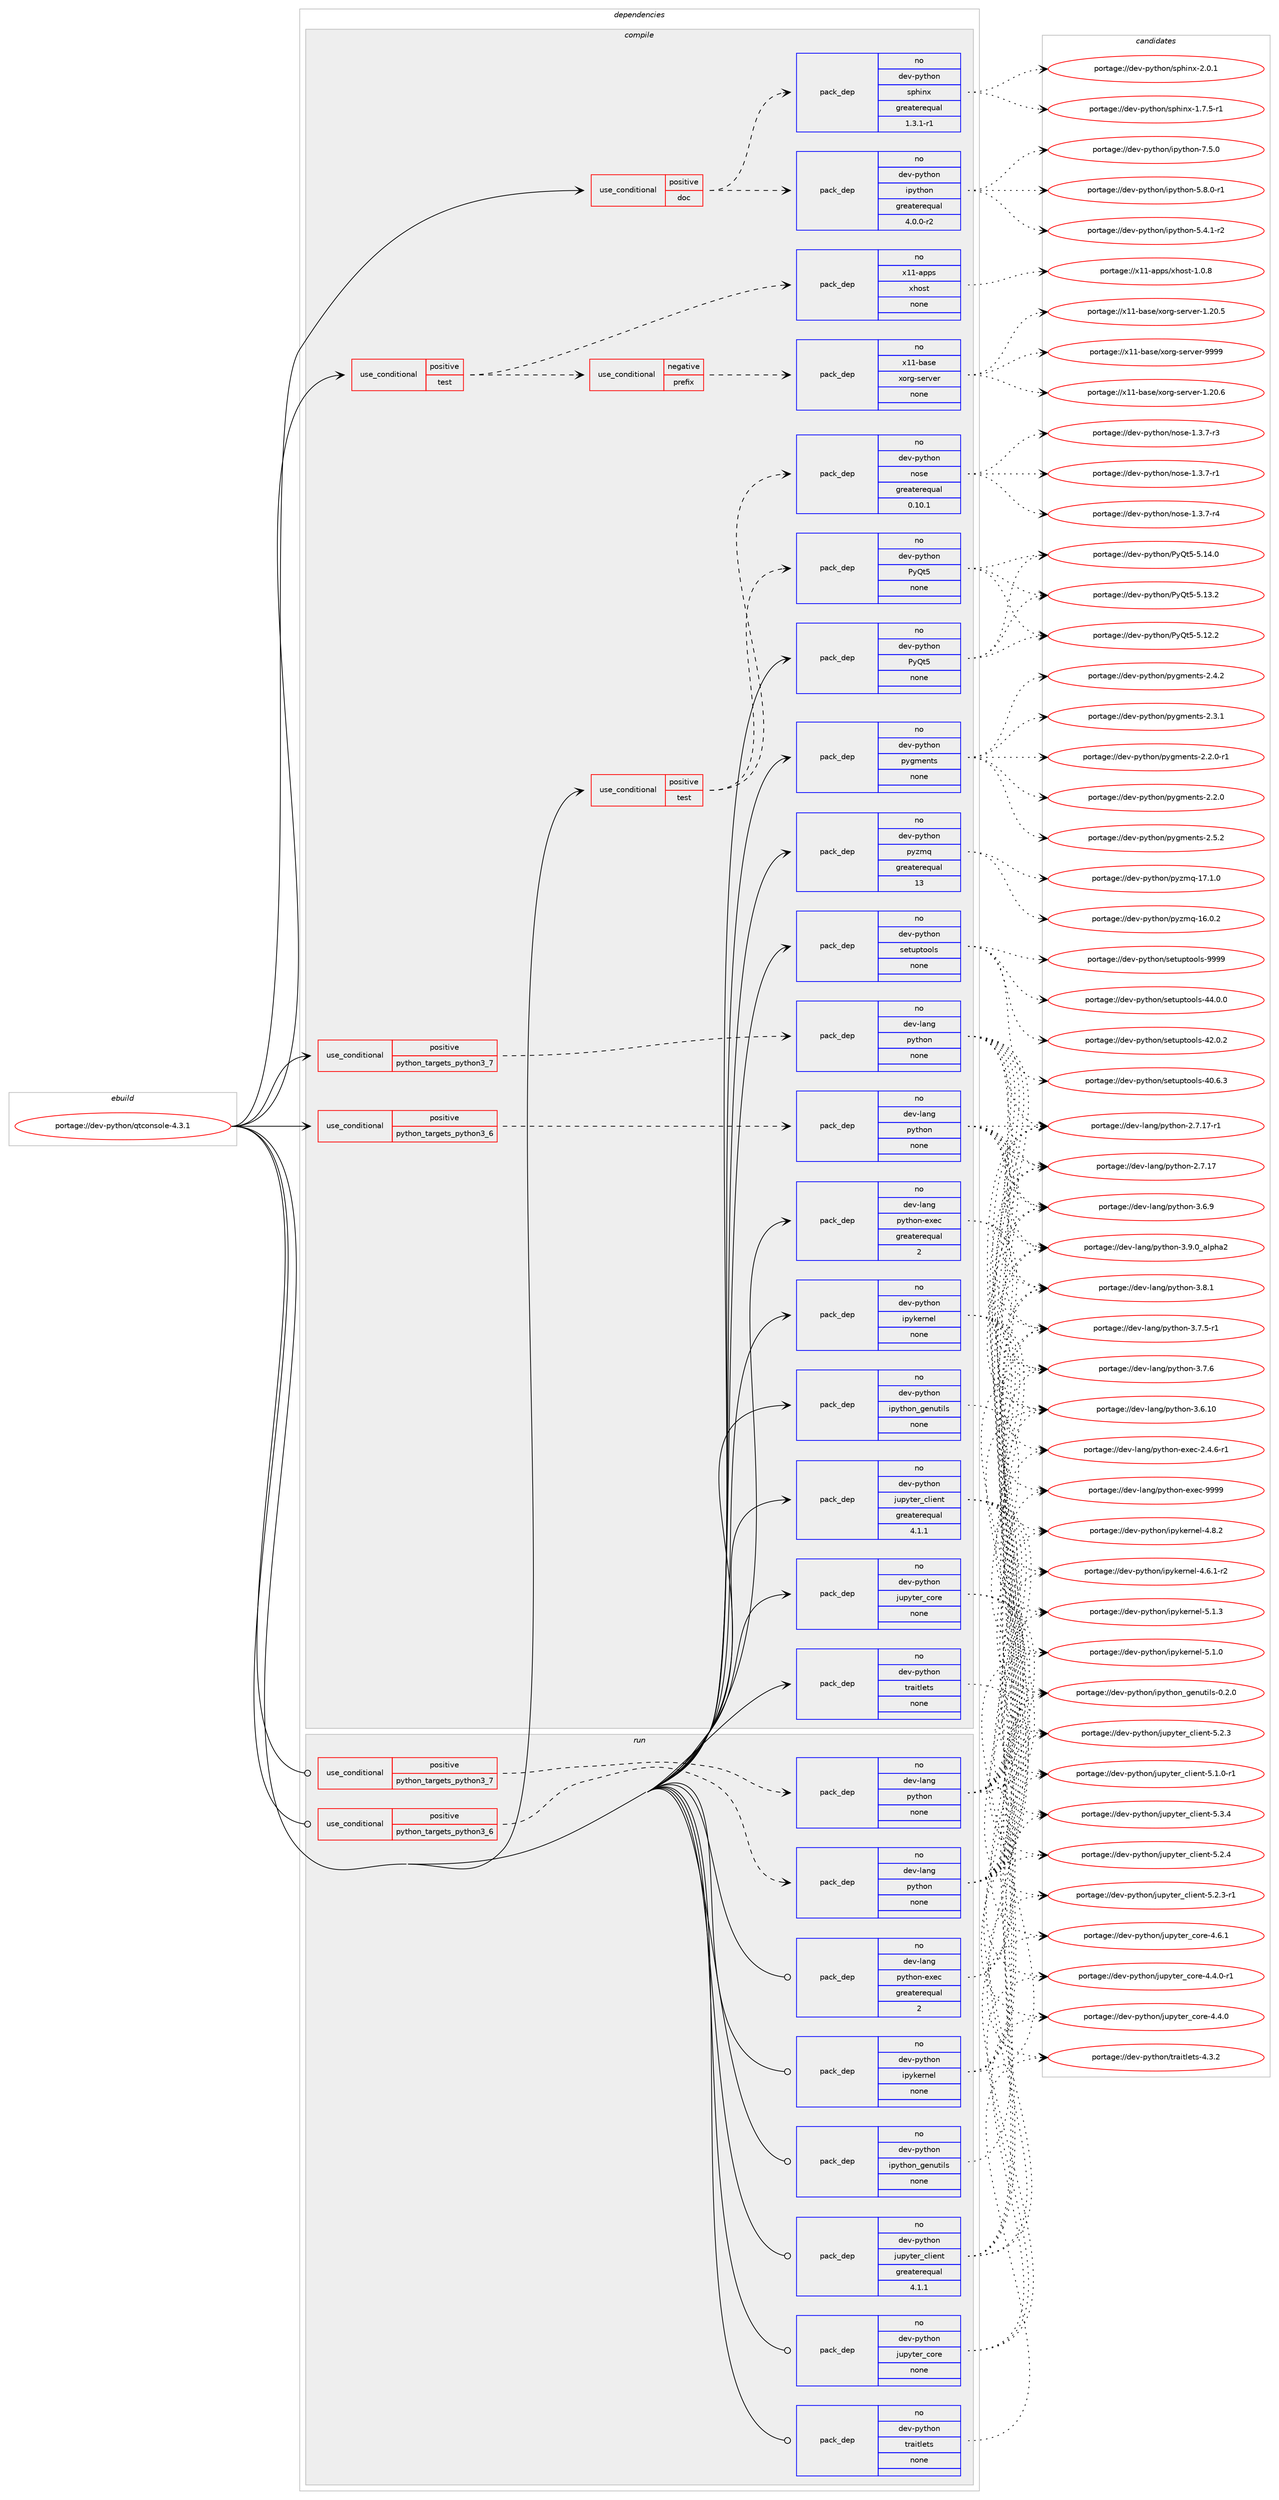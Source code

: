 digraph prolog {

# *************
# Graph options
# *************

newrank=true;
concentrate=true;
compound=true;
graph [rankdir=LR,fontname=Helvetica,fontsize=10,ranksep=1.5];#, ranksep=2.5, nodesep=0.2];
edge  [arrowhead=vee];
node  [fontname=Helvetica,fontsize=10];

# **********
# The ebuild
# **********

subgraph cluster_leftcol {
color=gray;
rank=same;
label=<<i>ebuild</i>>;
id [label="portage://dev-python/qtconsole-4.3.1", color=red, width=4, href="../dev-python/qtconsole-4.3.1.svg"];
}

# ****************
# The dependencies
# ****************

subgraph cluster_midcol {
color=gray;
label=<<i>dependencies</i>>;
subgraph cluster_compile {
fillcolor="#eeeeee";
style=filled;
label=<<i>compile</i>>;
subgraph cond107028 {
dependency429204 [label=<<TABLE BORDER="0" CELLBORDER="1" CELLSPACING="0" CELLPADDING="4"><TR><TD ROWSPAN="3" CELLPADDING="10">use_conditional</TD></TR><TR><TD>positive</TD></TR><TR><TD>doc</TD></TR></TABLE>>, shape=none, color=red];
subgraph pack317275 {
dependency429205 [label=<<TABLE BORDER="0" CELLBORDER="1" CELLSPACING="0" CELLPADDING="4" WIDTH="220"><TR><TD ROWSPAN="6" CELLPADDING="30">pack_dep</TD></TR><TR><TD WIDTH="110">no</TD></TR><TR><TD>dev-python</TD></TR><TR><TD>ipython</TD></TR><TR><TD>greaterequal</TD></TR><TR><TD>4.0.0-r2</TD></TR></TABLE>>, shape=none, color=blue];
}
dependency429204:e -> dependency429205:w [weight=20,style="dashed",arrowhead="vee"];
subgraph pack317276 {
dependency429206 [label=<<TABLE BORDER="0" CELLBORDER="1" CELLSPACING="0" CELLPADDING="4" WIDTH="220"><TR><TD ROWSPAN="6" CELLPADDING="30">pack_dep</TD></TR><TR><TD WIDTH="110">no</TD></TR><TR><TD>dev-python</TD></TR><TR><TD>sphinx</TD></TR><TR><TD>greaterequal</TD></TR><TR><TD>1.3.1-r1</TD></TR></TABLE>>, shape=none, color=blue];
}
dependency429204:e -> dependency429206:w [weight=20,style="dashed",arrowhead="vee"];
}
id:e -> dependency429204:w [weight=20,style="solid",arrowhead="vee"];
subgraph cond107029 {
dependency429207 [label=<<TABLE BORDER="0" CELLBORDER="1" CELLSPACING="0" CELLPADDING="4"><TR><TD ROWSPAN="3" CELLPADDING="10">use_conditional</TD></TR><TR><TD>positive</TD></TR><TR><TD>python_targets_python3_6</TD></TR></TABLE>>, shape=none, color=red];
subgraph pack317277 {
dependency429208 [label=<<TABLE BORDER="0" CELLBORDER="1" CELLSPACING="0" CELLPADDING="4" WIDTH="220"><TR><TD ROWSPAN="6" CELLPADDING="30">pack_dep</TD></TR><TR><TD WIDTH="110">no</TD></TR><TR><TD>dev-lang</TD></TR><TR><TD>python</TD></TR><TR><TD>none</TD></TR><TR><TD></TD></TR></TABLE>>, shape=none, color=blue];
}
dependency429207:e -> dependency429208:w [weight=20,style="dashed",arrowhead="vee"];
}
id:e -> dependency429207:w [weight=20,style="solid",arrowhead="vee"];
subgraph cond107030 {
dependency429209 [label=<<TABLE BORDER="0" CELLBORDER="1" CELLSPACING="0" CELLPADDING="4"><TR><TD ROWSPAN="3" CELLPADDING="10">use_conditional</TD></TR><TR><TD>positive</TD></TR><TR><TD>python_targets_python3_7</TD></TR></TABLE>>, shape=none, color=red];
subgraph pack317278 {
dependency429210 [label=<<TABLE BORDER="0" CELLBORDER="1" CELLSPACING="0" CELLPADDING="4" WIDTH="220"><TR><TD ROWSPAN="6" CELLPADDING="30">pack_dep</TD></TR><TR><TD WIDTH="110">no</TD></TR><TR><TD>dev-lang</TD></TR><TR><TD>python</TD></TR><TR><TD>none</TD></TR><TR><TD></TD></TR></TABLE>>, shape=none, color=blue];
}
dependency429209:e -> dependency429210:w [weight=20,style="dashed",arrowhead="vee"];
}
id:e -> dependency429209:w [weight=20,style="solid",arrowhead="vee"];
subgraph cond107031 {
dependency429211 [label=<<TABLE BORDER="0" CELLBORDER="1" CELLSPACING="0" CELLPADDING="4"><TR><TD ROWSPAN="3" CELLPADDING="10">use_conditional</TD></TR><TR><TD>positive</TD></TR><TR><TD>test</TD></TR></TABLE>>, shape=none, color=red];
subgraph cond107032 {
dependency429212 [label=<<TABLE BORDER="0" CELLBORDER="1" CELLSPACING="0" CELLPADDING="4"><TR><TD ROWSPAN="3" CELLPADDING="10">use_conditional</TD></TR><TR><TD>negative</TD></TR><TR><TD>prefix</TD></TR></TABLE>>, shape=none, color=red];
subgraph pack317279 {
dependency429213 [label=<<TABLE BORDER="0" CELLBORDER="1" CELLSPACING="0" CELLPADDING="4" WIDTH="220"><TR><TD ROWSPAN="6" CELLPADDING="30">pack_dep</TD></TR><TR><TD WIDTH="110">no</TD></TR><TR><TD>x11-base</TD></TR><TR><TD>xorg-server</TD></TR><TR><TD>none</TD></TR><TR><TD></TD></TR></TABLE>>, shape=none, color=blue];
}
dependency429212:e -> dependency429213:w [weight=20,style="dashed",arrowhead="vee"];
}
dependency429211:e -> dependency429212:w [weight=20,style="dashed",arrowhead="vee"];
subgraph pack317280 {
dependency429214 [label=<<TABLE BORDER="0" CELLBORDER="1" CELLSPACING="0" CELLPADDING="4" WIDTH="220"><TR><TD ROWSPAN="6" CELLPADDING="30">pack_dep</TD></TR><TR><TD WIDTH="110">no</TD></TR><TR><TD>x11-apps</TD></TR><TR><TD>xhost</TD></TR><TR><TD>none</TD></TR><TR><TD></TD></TR></TABLE>>, shape=none, color=blue];
}
dependency429211:e -> dependency429214:w [weight=20,style="dashed",arrowhead="vee"];
}
id:e -> dependency429211:w [weight=20,style="solid",arrowhead="vee"];
subgraph cond107033 {
dependency429215 [label=<<TABLE BORDER="0" CELLBORDER="1" CELLSPACING="0" CELLPADDING="4"><TR><TD ROWSPAN="3" CELLPADDING="10">use_conditional</TD></TR><TR><TD>positive</TD></TR><TR><TD>test</TD></TR></TABLE>>, shape=none, color=red];
subgraph pack317281 {
dependency429216 [label=<<TABLE BORDER="0" CELLBORDER="1" CELLSPACING="0" CELLPADDING="4" WIDTH="220"><TR><TD ROWSPAN="6" CELLPADDING="30">pack_dep</TD></TR><TR><TD WIDTH="110">no</TD></TR><TR><TD>dev-python</TD></TR><TR><TD>nose</TD></TR><TR><TD>greaterequal</TD></TR><TR><TD>0.10.1</TD></TR></TABLE>>, shape=none, color=blue];
}
dependency429215:e -> dependency429216:w [weight=20,style="dashed",arrowhead="vee"];
subgraph pack317282 {
dependency429217 [label=<<TABLE BORDER="0" CELLBORDER="1" CELLSPACING="0" CELLPADDING="4" WIDTH="220"><TR><TD ROWSPAN="6" CELLPADDING="30">pack_dep</TD></TR><TR><TD WIDTH="110">no</TD></TR><TR><TD>dev-python</TD></TR><TR><TD>PyQt5</TD></TR><TR><TD>none</TD></TR><TR><TD></TD></TR></TABLE>>, shape=none, color=blue];
}
dependency429215:e -> dependency429217:w [weight=20,style="dashed",arrowhead="vee"];
}
id:e -> dependency429215:w [weight=20,style="solid",arrowhead="vee"];
subgraph pack317283 {
dependency429218 [label=<<TABLE BORDER="0" CELLBORDER="1" CELLSPACING="0" CELLPADDING="4" WIDTH="220"><TR><TD ROWSPAN="6" CELLPADDING="30">pack_dep</TD></TR><TR><TD WIDTH="110">no</TD></TR><TR><TD>dev-lang</TD></TR><TR><TD>python-exec</TD></TR><TR><TD>greaterequal</TD></TR><TR><TD>2</TD></TR></TABLE>>, shape=none, color=blue];
}
id:e -> dependency429218:w [weight=20,style="solid",arrowhead="vee"];
subgraph pack317284 {
dependency429219 [label=<<TABLE BORDER="0" CELLBORDER="1" CELLSPACING="0" CELLPADDING="4" WIDTH="220"><TR><TD ROWSPAN="6" CELLPADDING="30">pack_dep</TD></TR><TR><TD WIDTH="110">no</TD></TR><TR><TD>dev-python</TD></TR><TR><TD>PyQt5</TD></TR><TR><TD>none</TD></TR><TR><TD></TD></TR></TABLE>>, shape=none, color=blue];
}
id:e -> dependency429219:w [weight=20,style="solid",arrowhead="vee"];
subgraph pack317285 {
dependency429220 [label=<<TABLE BORDER="0" CELLBORDER="1" CELLSPACING="0" CELLPADDING="4" WIDTH="220"><TR><TD ROWSPAN="6" CELLPADDING="30">pack_dep</TD></TR><TR><TD WIDTH="110">no</TD></TR><TR><TD>dev-python</TD></TR><TR><TD>ipykernel</TD></TR><TR><TD>none</TD></TR><TR><TD></TD></TR></TABLE>>, shape=none, color=blue];
}
id:e -> dependency429220:w [weight=20,style="solid",arrowhead="vee"];
subgraph pack317286 {
dependency429221 [label=<<TABLE BORDER="0" CELLBORDER="1" CELLSPACING="0" CELLPADDING="4" WIDTH="220"><TR><TD ROWSPAN="6" CELLPADDING="30">pack_dep</TD></TR><TR><TD WIDTH="110">no</TD></TR><TR><TD>dev-python</TD></TR><TR><TD>ipython_genutils</TD></TR><TR><TD>none</TD></TR><TR><TD></TD></TR></TABLE>>, shape=none, color=blue];
}
id:e -> dependency429221:w [weight=20,style="solid",arrowhead="vee"];
subgraph pack317287 {
dependency429222 [label=<<TABLE BORDER="0" CELLBORDER="1" CELLSPACING="0" CELLPADDING="4" WIDTH="220"><TR><TD ROWSPAN="6" CELLPADDING="30">pack_dep</TD></TR><TR><TD WIDTH="110">no</TD></TR><TR><TD>dev-python</TD></TR><TR><TD>jupyter_client</TD></TR><TR><TD>greaterequal</TD></TR><TR><TD>4.1.1</TD></TR></TABLE>>, shape=none, color=blue];
}
id:e -> dependency429222:w [weight=20,style="solid",arrowhead="vee"];
subgraph pack317288 {
dependency429223 [label=<<TABLE BORDER="0" CELLBORDER="1" CELLSPACING="0" CELLPADDING="4" WIDTH="220"><TR><TD ROWSPAN="6" CELLPADDING="30">pack_dep</TD></TR><TR><TD WIDTH="110">no</TD></TR><TR><TD>dev-python</TD></TR><TR><TD>jupyter_core</TD></TR><TR><TD>none</TD></TR><TR><TD></TD></TR></TABLE>>, shape=none, color=blue];
}
id:e -> dependency429223:w [weight=20,style="solid",arrowhead="vee"];
subgraph pack317289 {
dependency429224 [label=<<TABLE BORDER="0" CELLBORDER="1" CELLSPACING="0" CELLPADDING="4" WIDTH="220"><TR><TD ROWSPAN="6" CELLPADDING="30">pack_dep</TD></TR><TR><TD WIDTH="110">no</TD></TR><TR><TD>dev-python</TD></TR><TR><TD>pygments</TD></TR><TR><TD>none</TD></TR><TR><TD></TD></TR></TABLE>>, shape=none, color=blue];
}
id:e -> dependency429224:w [weight=20,style="solid",arrowhead="vee"];
subgraph pack317290 {
dependency429225 [label=<<TABLE BORDER="0" CELLBORDER="1" CELLSPACING="0" CELLPADDING="4" WIDTH="220"><TR><TD ROWSPAN="6" CELLPADDING="30">pack_dep</TD></TR><TR><TD WIDTH="110">no</TD></TR><TR><TD>dev-python</TD></TR><TR><TD>pyzmq</TD></TR><TR><TD>greaterequal</TD></TR><TR><TD>13</TD></TR></TABLE>>, shape=none, color=blue];
}
id:e -> dependency429225:w [weight=20,style="solid",arrowhead="vee"];
subgraph pack317291 {
dependency429226 [label=<<TABLE BORDER="0" CELLBORDER="1" CELLSPACING="0" CELLPADDING="4" WIDTH="220"><TR><TD ROWSPAN="6" CELLPADDING="30">pack_dep</TD></TR><TR><TD WIDTH="110">no</TD></TR><TR><TD>dev-python</TD></TR><TR><TD>setuptools</TD></TR><TR><TD>none</TD></TR><TR><TD></TD></TR></TABLE>>, shape=none, color=blue];
}
id:e -> dependency429226:w [weight=20,style="solid",arrowhead="vee"];
subgraph pack317292 {
dependency429227 [label=<<TABLE BORDER="0" CELLBORDER="1" CELLSPACING="0" CELLPADDING="4" WIDTH="220"><TR><TD ROWSPAN="6" CELLPADDING="30">pack_dep</TD></TR><TR><TD WIDTH="110">no</TD></TR><TR><TD>dev-python</TD></TR><TR><TD>traitlets</TD></TR><TR><TD>none</TD></TR><TR><TD></TD></TR></TABLE>>, shape=none, color=blue];
}
id:e -> dependency429227:w [weight=20,style="solid",arrowhead="vee"];
}
subgraph cluster_compileandrun {
fillcolor="#eeeeee";
style=filled;
label=<<i>compile and run</i>>;
}
subgraph cluster_run {
fillcolor="#eeeeee";
style=filled;
label=<<i>run</i>>;
subgraph cond107034 {
dependency429228 [label=<<TABLE BORDER="0" CELLBORDER="1" CELLSPACING="0" CELLPADDING="4"><TR><TD ROWSPAN="3" CELLPADDING="10">use_conditional</TD></TR><TR><TD>positive</TD></TR><TR><TD>python_targets_python3_6</TD></TR></TABLE>>, shape=none, color=red];
subgraph pack317293 {
dependency429229 [label=<<TABLE BORDER="0" CELLBORDER="1" CELLSPACING="0" CELLPADDING="4" WIDTH="220"><TR><TD ROWSPAN="6" CELLPADDING="30">pack_dep</TD></TR><TR><TD WIDTH="110">no</TD></TR><TR><TD>dev-lang</TD></TR><TR><TD>python</TD></TR><TR><TD>none</TD></TR><TR><TD></TD></TR></TABLE>>, shape=none, color=blue];
}
dependency429228:e -> dependency429229:w [weight=20,style="dashed",arrowhead="vee"];
}
id:e -> dependency429228:w [weight=20,style="solid",arrowhead="odot"];
subgraph cond107035 {
dependency429230 [label=<<TABLE BORDER="0" CELLBORDER="1" CELLSPACING="0" CELLPADDING="4"><TR><TD ROWSPAN="3" CELLPADDING="10">use_conditional</TD></TR><TR><TD>positive</TD></TR><TR><TD>python_targets_python3_7</TD></TR></TABLE>>, shape=none, color=red];
subgraph pack317294 {
dependency429231 [label=<<TABLE BORDER="0" CELLBORDER="1" CELLSPACING="0" CELLPADDING="4" WIDTH="220"><TR><TD ROWSPAN="6" CELLPADDING="30">pack_dep</TD></TR><TR><TD WIDTH="110">no</TD></TR><TR><TD>dev-lang</TD></TR><TR><TD>python</TD></TR><TR><TD>none</TD></TR><TR><TD></TD></TR></TABLE>>, shape=none, color=blue];
}
dependency429230:e -> dependency429231:w [weight=20,style="dashed",arrowhead="vee"];
}
id:e -> dependency429230:w [weight=20,style="solid",arrowhead="odot"];
subgraph pack317295 {
dependency429232 [label=<<TABLE BORDER="0" CELLBORDER="1" CELLSPACING="0" CELLPADDING="4" WIDTH="220"><TR><TD ROWSPAN="6" CELLPADDING="30">pack_dep</TD></TR><TR><TD WIDTH="110">no</TD></TR><TR><TD>dev-lang</TD></TR><TR><TD>python-exec</TD></TR><TR><TD>greaterequal</TD></TR><TR><TD>2</TD></TR></TABLE>>, shape=none, color=blue];
}
id:e -> dependency429232:w [weight=20,style="solid",arrowhead="odot"];
subgraph pack317296 {
dependency429233 [label=<<TABLE BORDER="0" CELLBORDER="1" CELLSPACING="0" CELLPADDING="4" WIDTH="220"><TR><TD ROWSPAN="6" CELLPADDING="30">pack_dep</TD></TR><TR><TD WIDTH="110">no</TD></TR><TR><TD>dev-python</TD></TR><TR><TD>ipykernel</TD></TR><TR><TD>none</TD></TR><TR><TD></TD></TR></TABLE>>, shape=none, color=blue];
}
id:e -> dependency429233:w [weight=20,style="solid",arrowhead="odot"];
subgraph pack317297 {
dependency429234 [label=<<TABLE BORDER="0" CELLBORDER="1" CELLSPACING="0" CELLPADDING="4" WIDTH="220"><TR><TD ROWSPAN="6" CELLPADDING="30">pack_dep</TD></TR><TR><TD WIDTH="110">no</TD></TR><TR><TD>dev-python</TD></TR><TR><TD>ipython_genutils</TD></TR><TR><TD>none</TD></TR><TR><TD></TD></TR></TABLE>>, shape=none, color=blue];
}
id:e -> dependency429234:w [weight=20,style="solid",arrowhead="odot"];
subgraph pack317298 {
dependency429235 [label=<<TABLE BORDER="0" CELLBORDER="1" CELLSPACING="0" CELLPADDING="4" WIDTH="220"><TR><TD ROWSPAN="6" CELLPADDING="30">pack_dep</TD></TR><TR><TD WIDTH="110">no</TD></TR><TR><TD>dev-python</TD></TR><TR><TD>jupyter_client</TD></TR><TR><TD>greaterequal</TD></TR><TR><TD>4.1.1</TD></TR></TABLE>>, shape=none, color=blue];
}
id:e -> dependency429235:w [weight=20,style="solid",arrowhead="odot"];
subgraph pack317299 {
dependency429236 [label=<<TABLE BORDER="0" CELLBORDER="1" CELLSPACING="0" CELLPADDING="4" WIDTH="220"><TR><TD ROWSPAN="6" CELLPADDING="30">pack_dep</TD></TR><TR><TD WIDTH="110">no</TD></TR><TR><TD>dev-python</TD></TR><TR><TD>jupyter_core</TD></TR><TR><TD>none</TD></TR><TR><TD></TD></TR></TABLE>>, shape=none, color=blue];
}
id:e -> dependency429236:w [weight=20,style="solid",arrowhead="odot"];
subgraph pack317300 {
dependency429237 [label=<<TABLE BORDER="0" CELLBORDER="1" CELLSPACING="0" CELLPADDING="4" WIDTH="220"><TR><TD ROWSPAN="6" CELLPADDING="30">pack_dep</TD></TR><TR><TD WIDTH="110">no</TD></TR><TR><TD>dev-python</TD></TR><TR><TD>traitlets</TD></TR><TR><TD>none</TD></TR><TR><TD></TD></TR></TABLE>>, shape=none, color=blue];
}
id:e -> dependency429237:w [weight=20,style="solid",arrowhead="odot"];
}
}

# **************
# The candidates
# **************

subgraph cluster_choices {
rank=same;
color=gray;
label=<<i>candidates</i>>;

subgraph choice317275 {
color=black;
nodesep=1;
choice1001011184511212111610411111047105112121116104111110455546534648 [label="portage://dev-python/ipython-7.5.0", color=red, width=4,href="../dev-python/ipython-7.5.0.svg"];
choice10010111845112121116104111110471051121211161041111104553465646484511449 [label="portage://dev-python/ipython-5.8.0-r1", color=red, width=4,href="../dev-python/ipython-5.8.0-r1.svg"];
choice10010111845112121116104111110471051121211161041111104553465246494511450 [label="portage://dev-python/ipython-5.4.1-r2", color=red, width=4,href="../dev-python/ipython-5.4.1-r2.svg"];
dependency429205:e -> choice1001011184511212111610411111047105112121116104111110455546534648:w [style=dotted,weight="100"];
dependency429205:e -> choice10010111845112121116104111110471051121211161041111104553465646484511449:w [style=dotted,weight="100"];
dependency429205:e -> choice10010111845112121116104111110471051121211161041111104553465246494511450:w [style=dotted,weight="100"];
}
subgraph choice317276 {
color=black;
nodesep=1;
choice1001011184511212111610411111047115112104105110120455046484649 [label="portage://dev-python/sphinx-2.0.1", color=red, width=4,href="../dev-python/sphinx-2.0.1.svg"];
choice10010111845112121116104111110471151121041051101204549465546534511449 [label="portage://dev-python/sphinx-1.7.5-r1", color=red, width=4,href="../dev-python/sphinx-1.7.5-r1.svg"];
dependency429206:e -> choice1001011184511212111610411111047115112104105110120455046484649:w [style=dotted,weight="100"];
dependency429206:e -> choice10010111845112121116104111110471151121041051101204549465546534511449:w [style=dotted,weight="100"];
}
subgraph choice317277 {
color=black;
nodesep=1;
choice10010111845108971101034711212111610411111045514657464895971081121049750 [label="portage://dev-lang/python-3.9.0_alpha2", color=red, width=4,href="../dev-lang/python-3.9.0_alpha2.svg"];
choice100101118451089711010347112121116104111110455146564649 [label="portage://dev-lang/python-3.8.1", color=red, width=4,href="../dev-lang/python-3.8.1.svg"];
choice100101118451089711010347112121116104111110455146554654 [label="portage://dev-lang/python-3.7.6", color=red, width=4,href="../dev-lang/python-3.7.6.svg"];
choice1001011184510897110103471121211161041111104551465546534511449 [label="portage://dev-lang/python-3.7.5-r1", color=red, width=4,href="../dev-lang/python-3.7.5-r1.svg"];
choice100101118451089711010347112121116104111110455146544657 [label="portage://dev-lang/python-3.6.9", color=red, width=4,href="../dev-lang/python-3.6.9.svg"];
choice10010111845108971101034711212111610411111045514654464948 [label="portage://dev-lang/python-3.6.10", color=red, width=4,href="../dev-lang/python-3.6.10.svg"];
choice100101118451089711010347112121116104111110455046554649554511449 [label="portage://dev-lang/python-2.7.17-r1", color=red, width=4,href="../dev-lang/python-2.7.17-r1.svg"];
choice10010111845108971101034711212111610411111045504655464955 [label="portage://dev-lang/python-2.7.17", color=red, width=4,href="../dev-lang/python-2.7.17.svg"];
dependency429208:e -> choice10010111845108971101034711212111610411111045514657464895971081121049750:w [style=dotted,weight="100"];
dependency429208:e -> choice100101118451089711010347112121116104111110455146564649:w [style=dotted,weight="100"];
dependency429208:e -> choice100101118451089711010347112121116104111110455146554654:w [style=dotted,weight="100"];
dependency429208:e -> choice1001011184510897110103471121211161041111104551465546534511449:w [style=dotted,weight="100"];
dependency429208:e -> choice100101118451089711010347112121116104111110455146544657:w [style=dotted,weight="100"];
dependency429208:e -> choice10010111845108971101034711212111610411111045514654464948:w [style=dotted,weight="100"];
dependency429208:e -> choice100101118451089711010347112121116104111110455046554649554511449:w [style=dotted,weight="100"];
dependency429208:e -> choice10010111845108971101034711212111610411111045504655464955:w [style=dotted,weight="100"];
}
subgraph choice317278 {
color=black;
nodesep=1;
choice10010111845108971101034711212111610411111045514657464895971081121049750 [label="portage://dev-lang/python-3.9.0_alpha2", color=red, width=4,href="../dev-lang/python-3.9.0_alpha2.svg"];
choice100101118451089711010347112121116104111110455146564649 [label="portage://dev-lang/python-3.8.1", color=red, width=4,href="../dev-lang/python-3.8.1.svg"];
choice100101118451089711010347112121116104111110455146554654 [label="portage://dev-lang/python-3.7.6", color=red, width=4,href="../dev-lang/python-3.7.6.svg"];
choice1001011184510897110103471121211161041111104551465546534511449 [label="portage://dev-lang/python-3.7.5-r1", color=red, width=4,href="../dev-lang/python-3.7.5-r1.svg"];
choice100101118451089711010347112121116104111110455146544657 [label="portage://dev-lang/python-3.6.9", color=red, width=4,href="../dev-lang/python-3.6.9.svg"];
choice10010111845108971101034711212111610411111045514654464948 [label="portage://dev-lang/python-3.6.10", color=red, width=4,href="../dev-lang/python-3.6.10.svg"];
choice100101118451089711010347112121116104111110455046554649554511449 [label="portage://dev-lang/python-2.7.17-r1", color=red, width=4,href="../dev-lang/python-2.7.17-r1.svg"];
choice10010111845108971101034711212111610411111045504655464955 [label="portage://dev-lang/python-2.7.17", color=red, width=4,href="../dev-lang/python-2.7.17.svg"];
dependency429210:e -> choice10010111845108971101034711212111610411111045514657464895971081121049750:w [style=dotted,weight="100"];
dependency429210:e -> choice100101118451089711010347112121116104111110455146564649:w [style=dotted,weight="100"];
dependency429210:e -> choice100101118451089711010347112121116104111110455146554654:w [style=dotted,weight="100"];
dependency429210:e -> choice1001011184510897110103471121211161041111104551465546534511449:w [style=dotted,weight="100"];
dependency429210:e -> choice100101118451089711010347112121116104111110455146544657:w [style=dotted,weight="100"];
dependency429210:e -> choice10010111845108971101034711212111610411111045514654464948:w [style=dotted,weight="100"];
dependency429210:e -> choice100101118451089711010347112121116104111110455046554649554511449:w [style=dotted,weight="100"];
dependency429210:e -> choice10010111845108971101034711212111610411111045504655464955:w [style=dotted,weight="100"];
}
subgraph choice317279 {
color=black;
nodesep=1;
choice120494945989711510147120111114103451151011141181011144557575757 [label="portage://x11-base/xorg-server-9999", color=red, width=4,href="../x11-base/xorg-server-9999.svg"];
choice1204949459897115101471201111141034511510111411810111445494650484654 [label="portage://x11-base/xorg-server-1.20.6", color=red, width=4,href="../x11-base/xorg-server-1.20.6.svg"];
choice1204949459897115101471201111141034511510111411810111445494650484653 [label="portage://x11-base/xorg-server-1.20.5", color=red, width=4,href="../x11-base/xorg-server-1.20.5.svg"];
dependency429213:e -> choice120494945989711510147120111114103451151011141181011144557575757:w [style=dotted,weight="100"];
dependency429213:e -> choice1204949459897115101471201111141034511510111411810111445494650484654:w [style=dotted,weight="100"];
dependency429213:e -> choice1204949459897115101471201111141034511510111411810111445494650484653:w [style=dotted,weight="100"];
}
subgraph choice317280 {
color=black;
nodesep=1;
choice1204949459711211211547120104111115116454946484656 [label="portage://x11-apps/xhost-1.0.8", color=red, width=4,href="../x11-apps/xhost-1.0.8.svg"];
dependency429214:e -> choice1204949459711211211547120104111115116454946484656:w [style=dotted,weight="100"];
}
subgraph choice317281 {
color=black;
nodesep=1;
choice10010111845112121116104111110471101111151014549465146554511452 [label="portage://dev-python/nose-1.3.7-r4", color=red, width=4,href="../dev-python/nose-1.3.7-r4.svg"];
choice10010111845112121116104111110471101111151014549465146554511451 [label="portage://dev-python/nose-1.3.7-r3", color=red, width=4,href="../dev-python/nose-1.3.7-r3.svg"];
choice10010111845112121116104111110471101111151014549465146554511449 [label="portage://dev-python/nose-1.3.7-r1", color=red, width=4,href="../dev-python/nose-1.3.7-r1.svg"];
dependency429216:e -> choice10010111845112121116104111110471101111151014549465146554511452:w [style=dotted,weight="100"];
dependency429216:e -> choice10010111845112121116104111110471101111151014549465146554511451:w [style=dotted,weight="100"];
dependency429216:e -> choice10010111845112121116104111110471101111151014549465146554511449:w [style=dotted,weight="100"];
}
subgraph choice317282 {
color=black;
nodesep=1;
choice100101118451121211161041111104780121811165345534649524648 [label="portage://dev-python/PyQt5-5.14.0", color=red, width=4,href="../dev-python/PyQt5-5.14.0.svg"];
choice100101118451121211161041111104780121811165345534649514650 [label="portage://dev-python/PyQt5-5.13.2", color=red, width=4,href="../dev-python/PyQt5-5.13.2.svg"];
choice100101118451121211161041111104780121811165345534649504650 [label="portage://dev-python/PyQt5-5.12.2", color=red, width=4,href="../dev-python/PyQt5-5.12.2.svg"];
dependency429217:e -> choice100101118451121211161041111104780121811165345534649524648:w [style=dotted,weight="100"];
dependency429217:e -> choice100101118451121211161041111104780121811165345534649514650:w [style=dotted,weight="100"];
dependency429217:e -> choice100101118451121211161041111104780121811165345534649504650:w [style=dotted,weight="100"];
}
subgraph choice317283 {
color=black;
nodesep=1;
choice10010111845108971101034711212111610411111045101120101994557575757 [label="portage://dev-lang/python-exec-9999", color=red, width=4,href="../dev-lang/python-exec-9999.svg"];
choice10010111845108971101034711212111610411111045101120101994550465246544511449 [label="portage://dev-lang/python-exec-2.4.6-r1", color=red, width=4,href="../dev-lang/python-exec-2.4.6-r1.svg"];
dependency429218:e -> choice10010111845108971101034711212111610411111045101120101994557575757:w [style=dotted,weight="100"];
dependency429218:e -> choice10010111845108971101034711212111610411111045101120101994550465246544511449:w [style=dotted,weight="100"];
}
subgraph choice317284 {
color=black;
nodesep=1;
choice100101118451121211161041111104780121811165345534649524648 [label="portage://dev-python/PyQt5-5.14.0", color=red, width=4,href="../dev-python/PyQt5-5.14.0.svg"];
choice100101118451121211161041111104780121811165345534649514650 [label="portage://dev-python/PyQt5-5.13.2", color=red, width=4,href="../dev-python/PyQt5-5.13.2.svg"];
choice100101118451121211161041111104780121811165345534649504650 [label="portage://dev-python/PyQt5-5.12.2", color=red, width=4,href="../dev-python/PyQt5-5.12.2.svg"];
dependency429219:e -> choice100101118451121211161041111104780121811165345534649524648:w [style=dotted,weight="100"];
dependency429219:e -> choice100101118451121211161041111104780121811165345534649514650:w [style=dotted,weight="100"];
dependency429219:e -> choice100101118451121211161041111104780121811165345534649504650:w [style=dotted,weight="100"];
}
subgraph choice317285 {
color=black;
nodesep=1;
choice1001011184511212111610411111047105112121107101114110101108455346494651 [label="portage://dev-python/ipykernel-5.1.3", color=red, width=4,href="../dev-python/ipykernel-5.1.3.svg"];
choice1001011184511212111610411111047105112121107101114110101108455346494648 [label="portage://dev-python/ipykernel-5.1.0", color=red, width=4,href="../dev-python/ipykernel-5.1.0.svg"];
choice1001011184511212111610411111047105112121107101114110101108455246564650 [label="portage://dev-python/ipykernel-4.8.2", color=red, width=4,href="../dev-python/ipykernel-4.8.2.svg"];
choice10010111845112121116104111110471051121211071011141101011084552465446494511450 [label="portage://dev-python/ipykernel-4.6.1-r2", color=red, width=4,href="../dev-python/ipykernel-4.6.1-r2.svg"];
dependency429220:e -> choice1001011184511212111610411111047105112121107101114110101108455346494651:w [style=dotted,weight="100"];
dependency429220:e -> choice1001011184511212111610411111047105112121107101114110101108455346494648:w [style=dotted,weight="100"];
dependency429220:e -> choice1001011184511212111610411111047105112121107101114110101108455246564650:w [style=dotted,weight="100"];
dependency429220:e -> choice10010111845112121116104111110471051121211071011141101011084552465446494511450:w [style=dotted,weight="100"];
}
subgraph choice317286 {
color=black;
nodesep=1;
choice100101118451121211161041111104710511212111610411111095103101110117116105108115454846504648 [label="portage://dev-python/ipython_genutils-0.2.0", color=red, width=4,href="../dev-python/ipython_genutils-0.2.0.svg"];
dependency429221:e -> choice100101118451121211161041111104710511212111610411111095103101110117116105108115454846504648:w [style=dotted,weight="100"];
}
subgraph choice317287 {
color=black;
nodesep=1;
choice10010111845112121116104111110471061171121211161011149599108105101110116455346514652 [label="portage://dev-python/jupyter_client-5.3.4", color=red, width=4,href="../dev-python/jupyter_client-5.3.4.svg"];
choice10010111845112121116104111110471061171121211161011149599108105101110116455346504652 [label="portage://dev-python/jupyter_client-5.2.4", color=red, width=4,href="../dev-python/jupyter_client-5.2.4.svg"];
choice100101118451121211161041111104710611711212111610111495991081051011101164553465046514511449 [label="portage://dev-python/jupyter_client-5.2.3-r1", color=red, width=4,href="../dev-python/jupyter_client-5.2.3-r1.svg"];
choice10010111845112121116104111110471061171121211161011149599108105101110116455346504651 [label="portage://dev-python/jupyter_client-5.2.3", color=red, width=4,href="../dev-python/jupyter_client-5.2.3.svg"];
choice100101118451121211161041111104710611711212111610111495991081051011101164553464946484511449 [label="portage://dev-python/jupyter_client-5.1.0-r1", color=red, width=4,href="../dev-python/jupyter_client-5.1.0-r1.svg"];
dependency429222:e -> choice10010111845112121116104111110471061171121211161011149599108105101110116455346514652:w [style=dotted,weight="100"];
dependency429222:e -> choice10010111845112121116104111110471061171121211161011149599108105101110116455346504652:w [style=dotted,weight="100"];
dependency429222:e -> choice100101118451121211161041111104710611711212111610111495991081051011101164553465046514511449:w [style=dotted,weight="100"];
dependency429222:e -> choice10010111845112121116104111110471061171121211161011149599108105101110116455346504651:w [style=dotted,weight="100"];
dependency429222:e -> choice100101118451121211161041111104710611711212111610111495991081051011101164553464946484511449:w [style=dotted,weight="100"];
}
subgraph choice317288 {
color=black;
nodesep=1;
choice10010111845112121116104111110471061171121211161011149599111114101455246544649 [label="portage://dev-python/jupyter_core-4.6.1", color=red, width=4,href="../dev-python/jupyter_core-4.6.1.svg"];
choice100101118451121211161041111104710611711212111610111495991111141014552465246484511449 [label="portage://dev-python/jupyter_core-4.4.0-r1", color=red, width=4,href="../dev-python/jupyter_core-4.4.0-r1.svg"];
choice10010111845112121116104111110471061171121211161011149599111114101455246524648 [label="portage://dev-python/jupyter_core-4.4.0", color=red, width=4,href="../dev-python/jupyter_core-4.4.0.svg"];
dependency429223:e -> choice10010111845112121116104111110471061171121211161011149599111114101455246544649:w [style=dotted,weight="100"];
dependency429223:e -> choice100101118451121211161041111104710611711212111610111495991111141014552465246484511449:w [style=dotted,weight="100"];
dependency429223:e -> choice10010111845112121116104111110471061171121211161011149599111114101455246524648:w [style=dotted,weight="100"];
}
subgraph choice317289 {
color=black;
nodesep=1;
choice1001011184511212111610411111047112121103109101110116115455046534650 [label="portage://dev-python/pygments-2.5.2", color=red, width=4,href="../dev-python/pygments-2.5.2.svg"];
choice1001011184511212111610411111047112121103109101110116115455046524650 [label="portage://dev-python/pygments-2.4.2", color=red, width=4,href="../dev-python/pygments-2.4.2.svg"];
choice1001011184511212111610411111047112121103109101110116115455046514649 [label="portage://dev-python/pygments-2.3.1", color=red, width=4,href="../dev-python/pygments-2.3.1.svg"];
choice10010111845112121116104111110471121211031091011101161154550465046484511449 [label="portage://dev-python/pygments-2.2.0-r1", color=red, width=4,href="../dev-python/pygments-2.2.0-r1.svg"];
choice1001011184511212111610411111047112121103109101110116115455046504648 [label="portage://dev-python/pygments-2.2.0", color=red, width=4,href="../dev-python/pygments-2.2.0.svg"];
dependency429224:e -> choice1001011184511212111610411111047112121103109101110116115455046534650:w [style=dotted,weight="100"];
dependency429224:e -> choice1001011184511212111610411111047112121103109101110116115455046524650:w [style=dotted,weight="100"];
dependency429224:e -> choice1001011184511212111610411111047112121103109101110116115455046514649:w [style=dotted,weight="100"];
dependency429224:e -> choice10010111845112121116104111110471121211031091011101161154550465046484511449:w [style=dotted,weight="100"];
dependency429224:e -> choice1001011184511212111610411111047112121103109101110116115455046504648:w [style=dotted,weight="100"];
}
subgraph choice317290 {
color=black;
nodesep=1;
choice100101118451121211161041111104711212112210911345495546494648 [label="portage://dev-python/pyzmq-17.1.0", color=red, width=4,href="../dev-python/pyzmq-17.1.0.svg"];
choice100101118451121211161041111104711212112210911345495446484650 [label="portage://dev-python/pyzmq-16.0.2", color=red, width=4,href="../dev-python/pyzmq-16.0.2.svg"];
dependency429225:e -> choice100101118451121211161041111104711212112210911345495546494648:w [style=dotted,weight="100"];
dependency429225:e -> choice100101118451121211161041111104711212112210911345495446484650:w [style=dotted,weight="100"];
}
subgraph choice317291 {
color=black;
nodesep=1;
choice10010111845112121116104111110471151011161171121161111111081154557575757 [label="portage://dev-python/setuptools-9999", color=red, width=4,href="../dev-python/setuptools-9999.svg"];
choice100101118451121211161041111104711510111611711211611111110811545525246484648 [label="portage://dev-python/setuptools-44.0.0", color=red, width=4,href="../dev-python/setuptools-44.0.0.svg"];
choice100101118451121211161041111104711510111611711211611111110811545525046484650 [label="portage://dev-python/setuptools-42.0.2", color=red, width=4,href="../dev-python/setuptools-42.0.2.svg"];
choice100101118451121211161041111104711510111611711211611111110811545524846544651 [label="portage://dev-python/setuptools-40.6.3", color=red, width=4,href="../dev-python/setuptools-40.6.3.svg"];
dependency429226:e -> choice10010111845112121116104111110471151011161171121161111111081154557575757:w [style=dotted,weight="100"];
dependency429226:e -> choice100101118451121211161041111104711510111611711211611111110811545525246484648:w [style=dotted,weight="100"];
dependency429226:e -> choice100101118451121211161041111104711510111611711211611111110811545525046484650:w [style=dotted,weight="100"];
dependency429226:e -> choice100101118451121211161041111104711510111611711211611111110811545524846544651:w [style=dotted,weight="100"];
}
subgraph choice317292 {
color=black;
nodesep=1;
choice100101118451121211161041111104711611497105116108101116115455246514650 [label="portage://dev-python/traitlets-4.3.2", color=red, width=4,href="../dev-python/traitlets-4.3.2.svg"];
dependency429227:e -> choice100101118451121211161041111104711611497105116108101116115455246514650:w [style=dotted,weight="100"];
}
subgraph choice317293 {
color=black;
nodesep=1;
choice10010111845108971101034711212111610411111045514657464895971081121049750 [label="portage://dev-lang/python-3.9.0_alpha2", color=red, width=4,href="../dev-lang/python-3.9.0_alpha2.svg"];
choice100101118451089711010347112121116104111110455146564649 [label="portage://dev-lang/python-3.8.1", color=red, width=4,href="../dev-lang/python-3.8.1.svg"];
choice100101118451089711010347112121116104111110455146554654 [label="portage://dev-lang/python-3.7.6", color=red, width=4,href="../dev-lang/python-3.7.6.svg"];
choice1001011184510897110103471121211161041111104551465546534511449 [label="portage://dev-lang/python-3.7.5-r1", color=red, width=4,href="../dev-lang/python-3.7.5-r1.svg"];
choice100101118451089711010347112121116104111110455146544657 [label="portage://dev-lang/python-3.6.9", color=red, width=4,href="../dev-lang/python-3.6.9.svg"];
choice10010111845108971101034711212111610411111045514654464948 [label="portage://dev-lang/python-3.6.10", color=red, width=4,href="../dev-lang/python-3.6.10.svg"];
choice100101118451089711010347112121116104111110455046554649554511449 [label="portage://dev-lang/python-2.7.17-r1", color=red, width=4,href="../dev-lang/python-2.7.17-r1.svg"];
choice10010111845108971101034711212111610411111045504655464955 [label="portage://dev-lang/python-2.7.17", color=red, width=4,href="../dev-lang/python-2.7.17.svg"];
dependency429229:e -> choice10010111845108971101034711212111610411111045514657464895971081121049750:w [style=dotted,weight="100"];
dependency429229:e -> choice100101118451089711010347112121116104111110455146564649:w [style=dotted,weight="100"];
dependency429229:e -> choice100101118451089711010347112121116104111110455146554654:w [style=dotted,weight="100"];
dependency429229:e -> choice1001011184510897110103471121211161041111104551465546534511449:w [style=dotted,weight="100"];
dependency429229:e -> choice100101118451089711010347112121116104111110455146544657:w [style=dotted,weight="100"];
dependency429229:e -> choice10010111845108971101034711212111610411111045514654464948:w [style=dotted,weight="100"];
dependency429229:e -> choice100101118451089711010347112121116104111110455046554649554511449:w [style=dotted,weight="100"];
dependency429229:e -> choice10010111845108971101034711212111610411111045504655464955:w [style=dotted,weight="100"];
}
subgraph choice317294 {
color=black;
nodesep=1;
choice10010111845108971101034711212111610411111045514657464895971081121049750 [label="portage://dev-lang/python-3.9.0_alpha2", color=red, width=4,href="../dev-lang/python-3.9.0_alpha2.svg"];
choice100101118451089711010347112121116104111110455146564649 [label="portage://dev-lang/python-3.8.1", color=red, width=4,href="../dev-lang/python-3.8.1.svg"];
choice100101118451089711010347112121116104111110455146554654 [label="portage://dev-lang/python-3.7.6", color=red, width=4,href="../dev-lang/python-3.7.6.svg"];
choice1001011184510897110103471121211161041111104551465546534511449 [label="portage://dev-lang/python-3.7.5-r1", color=red, width=4,href="../dev-lang/python-3.7.5-r1.svg"];
choice100101118451089711010347112121116104111110455146544657 [label="portage://dev-lang/python-3.6.9", color=red, width=4,href="../dev-lang/python-3.6.9.svg"];
choice10010111845108971101034711212111610411111045514654464948 [label="portage://dev-lang/python-3.6.10", color=red, width=4,href="../dev-lang/python-3.6.10.svg"];
choice100101118451089711010347112121116104111110455046554649554511449 [label="portage://dev-lang/python-2.7.17-r1", color=red, width=4,href="../dev-lang/python-2.7.17-r1.svg"];
choice10010111845108971101034711212111610411111045504655464955 [label="portage://dev-lang/python-2.7.17", color=red, width=4,href="../dev-lang/python-2.7.17.svg"];
dependency429231:e -> choice10010111845108971101034711212111610411111045514657464895971081121049750:w [style=dotted,weight="100"];
dependency429231:e -> choice100101118451089711010347112121116104111110455146564649:w [style=dotted,weight="100"];
dependency429231:e -> choice100101118451089711010347112121116104111110455146554654:w [style=dotted,weight="100"];
dependency429231:e -> choice1001011184510897110103471121211161041111104551465546534511449:w [style=dotted,weight="100"];
dependency429231:e -> choice100101118451089711010347112121116104111110455146544657:w [style=dotted,weight="100"];
dependency429231:e -> choice10010111845108971101034711212111610411111045514654464948:w [style=dotted,weight="100"];
dependency429231:e -> choice100101118451089711010347112121116104111110455046554649554511449:w [style=dotted,weight="100"];
dependency429231:e -> choice10010111845108971101034711212111610411111045504655464955:w [style=dotted,weight="100"];
}
subgraph choice317295 {
color=black;
nodesep=1;
choice10010111845108971101034711212111610411111045101120101994557575757 [label="portage://dev-lang/python-exec-9999", color=red, width=4,href="../dev-lang/python-exec-9999.svg"];
choice10010111845108971101034711212111610411111045101120101994550465246544511449 [label="portage://dev-lang/python-exec-2.4.6-r1", color=red, width=4,href="../dev-lang/python-exec-2.4.6-r1.svg"];
dependency429232:e -> choice10010111845108971101034711212111610411111045101120101994557575757:w [style=dotted,weight="100"];
dependency429232:e -> choice10010111845108971101034711212111610411111045101120101994550465246544511449:w [style=dotted,weight="100"];
}
subgraph choice317296 {
color=black;
nodesep=1;
choice1001011184511212111610411111047105112121107101114110101108455346494651 [label="portage://dev-python/ipykernel-5.1.3", color=red, width=4,href="../dev-python/ipykernel-5.1.3.svg"];
choice1001011184511212111610411111047105112121107101114110101108455346494648 [label="portage://dev-python/ipykernel-5.1.0", color=red, width=4,href="../dev-python/ipykernel-5.1.0.svg"];
choice1001011184511212111610411111047105112121107101114110101108455246564650 [label="portage://dev-python/ipykernel-4.8.2", color=red, width=4,href="../dev-python/ipykernel-4.8.2.svg"];
choice10010111845112121116104111110471051121211071011141101011084552465446494511450 [label="portage://dev-python/ipykernel-4.6.1-r2", color=red, width=4,href="../dev-python/ipykernel-4.6.1-r2.svg"];
dependency429233:e -> choice1001011184511212111610411111047105112121107101114110101108455346494651:w [style=dotted,weight="100"];
dependency429233:e -> choice1001011184511212111610411111047105112121107101114110101108455346494648:w [style=dotted,weight="100"];
dependency429233:e -> choice1001011184511212111610411111047105112121107101114110101108455246564650:w [style=dotted,weight="100"];
dependency429233:e -> choice10010111845112121116104111110471051121211071011141101011084552465446494511450:w [style=dotted,weight="100"];
}
subgraph choice317297 {
color=black;
nodesep=1;
choice100101118451121211161041111104710511212111610411111095103101110117116105108115454846504648 [label="portage://dev-python/ipython_genutils-0.2.0", color=red, width=4,href="../dev-python/ipython_genutils-0.2.0.svg"];
dependency429234:e -> choice100101118451121211161041111104710511212111610411111095103101110117116105108115454846504648:w [style=dotted,weight="100"];
}
subgraph choice317298 {
color=black;
nodesep=1;
choice10010111845112121116104111110471061171121211161011149599108105101110116455346514652 [label="portage://dev-python/jupyter_client-5.3.4", color=red, width=4,href="../dev-python/jupyter_client-5.3.4.svg"];
choice10010111845112121116104111110471061171121211161011149599108105101110116455346504652 [label="portage://dev-python/jupyter_client-5.2.4", color=red, width=4,href="../dev-python/jupyter_client-5.2.4.svg"];
choice100101118451121211161041111104710611711212111610111495991081051011101164553465046514511449 [label="portage://dev-python/jupyter_client-5.2.3-r1", color=red, width=4,href="../dev-python/jupyter_client-5.2.3-r1.svg"];
choice10010111845112121116104111110471061171121211161011149599108105101110116455346504651 [label="portage://dev-python/jupyter_client-5.2.3", color=red, width=4,href="../dev-python/jupyter_client-5.2.3.svg"];
choice100101118451121211161041111104710611711212111610111495991081051011101164553464946484511449 [label="portage://dev-python/jupyter_client-5.1.0-r1", color=red, width=4,href="../dev-python/jupyter_client-5.1.0-r1.svg"];
dependency429235:e -> choice10010111845112121116104111110471061171121211161011149599108105101110116455346514652:w [style=dotted,weight="100"];
dependency429235:e -> choice10010111845112121116104111110471061171121211161011149599108105101110116455346504652:w [style=dotted,weight="100"];
dependency429235:e -> choice100101118451121211161041111104710611711212111610111495991081051011101164553465046514511449:w [style=dotted,weight="100"];
dependency429235:e -> choice10010111845112121116104111110471061171121211161011149599108105101110116455346504651:w [style=dotted,weight="100"];
dependency429235:e -> choice100101118451121211161041111104710611711212111610111495991081051011101164553464946484511449:w [style=dotted,weight="100"];
}
subgraph choice317299 {
color=black;
nodesep=1;
choice10010111845112121116104111110471061171121211161011149599111114101455246544649 [label="portage://dev-python/jupyter_core-4.6.1", color=red, width=4,href="../dev-python/jupyter_core-4.6.1.svg"];
choice100101118451121211161041111104710611711212111610111495991111141014552465246484511449 [label="portage://dev-python/jupyter_core-4.4.0-r1", color=red, width=4,href="../dev-python/jupyter_core-4.4.0-r1.svg"];
choice10010111845112121116104111110471061171121211161011149599111114101455246524648 [label="portage://dev-python/jupyter_core-4.4.0", color=red, width=4,href="../dev-python/jupyter_core-4.4.0.svg"];
dependency429236:e -> choice10010111845112121116104111110471061171121211161011149599111114101455246544649:w [style=dotted,weight="100"];
dependency429236:e -> choice100101118451121211161041111104710611711212111610111495991111141014552465246484511449:w [style=dotted,weight="100"];
dependency429236:e -> choice10010111845112121116104111110471061171121211161011149599111114101455246524648:w [style=dotted,weight="100"];
}
subgraph choice317300 {
color=black;
nodesep=1;
choice100101118451121211161041111104711611497105116108101116115455246514650 [label="portage://dev-python/traitlets-4.3.2", color=red, width=4,href="../dev-python/traitlets-4.3.2.svg"];
dependency429237:e -> choice100101118451121211161041111104711611497105116108101116115455246514650:w [style=dotted,weight="100"];
}
}

}
